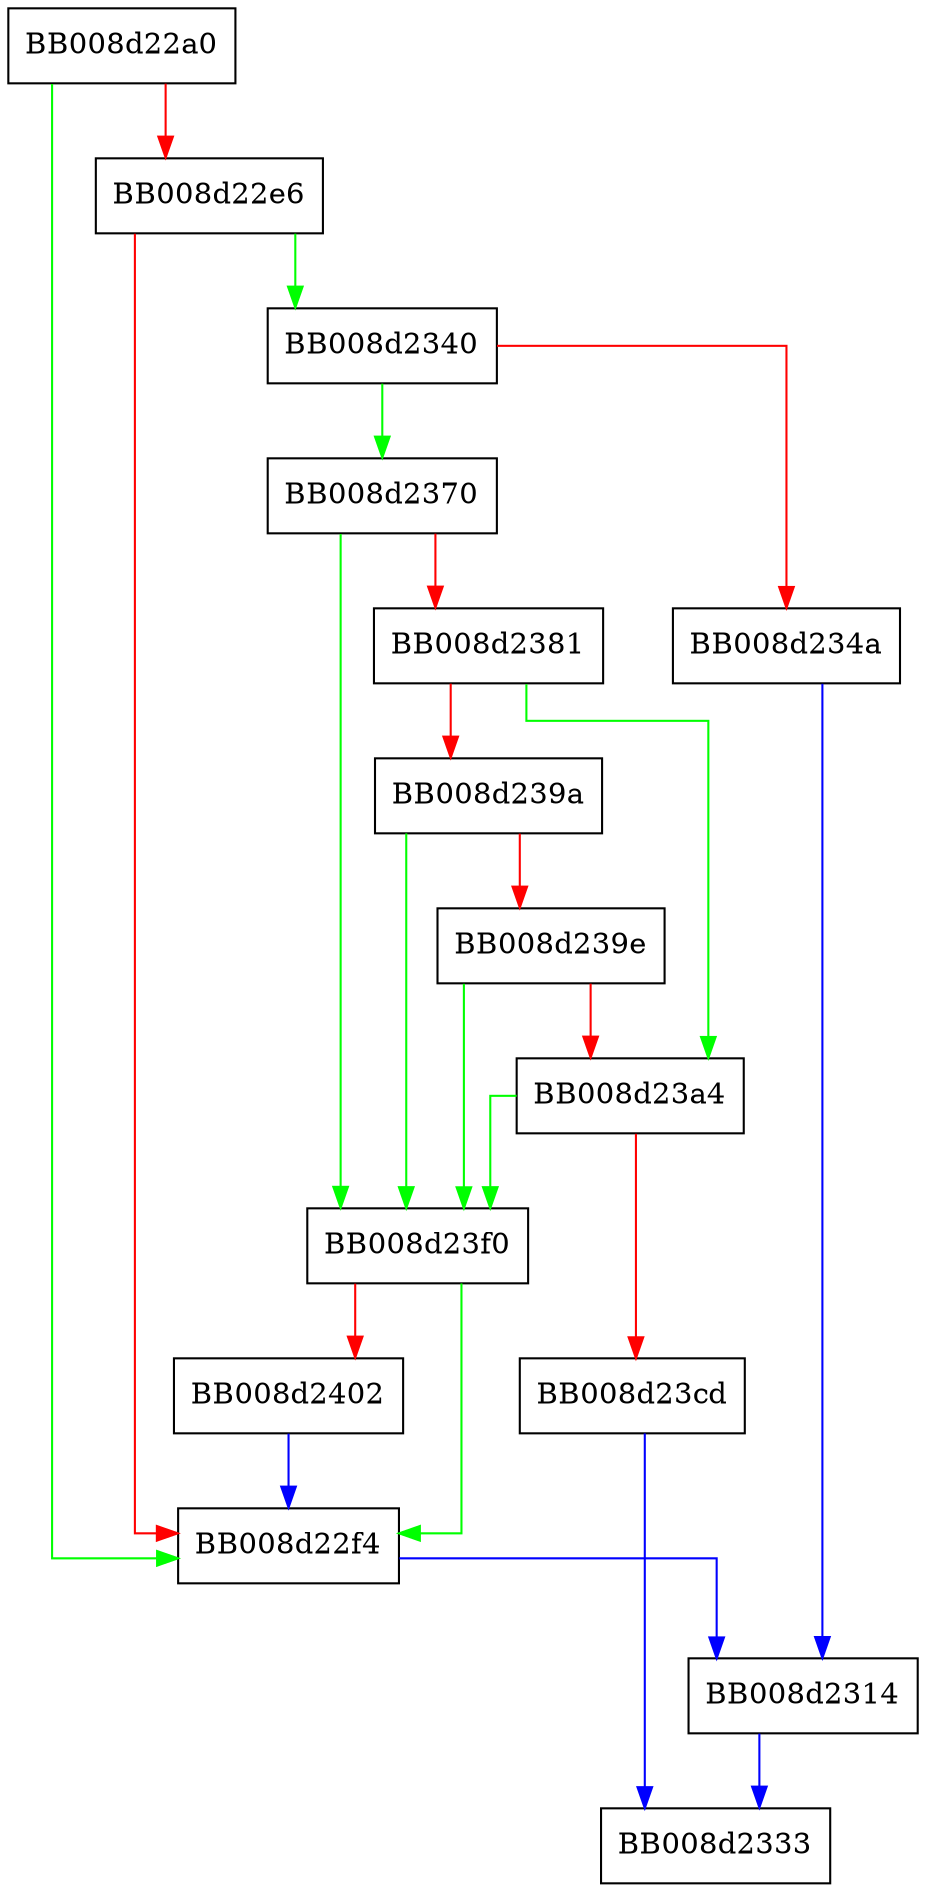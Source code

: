 digraph __tzset_parse_tz {
  node [shape="box"];
  graph [splines=ortho];
  BB008d22a0 -> BB008d22f4 [color="green"];
  BB008d22a0 -> BB008d22e6 [color="red"];
  BB008d22e6 -> BB008d2340 [color="green"];
  BB008d22e6 -> BB008d22f4 [color="red"];
  BB008d22f4 -> BB008d2314 [color="blue"];
  BB008d2314 -> BB008d2333 [color="blue"];
  BB008d2340 -> BB008d2370 [color="green"];
  BB008d2340 -> BB008d234a [color="red"];
  BB008d234a -> BB008d2314 [color="blue"];
  BB008d2370 -> BB008d23f0 [color="green"];
  BB008d2370 -> BB008d2381 [color="red"];
  BB008d2381 -> BB008d23a4 [color="green"];
  BB008d2381 -> BB008d239a [color="red"];
  BB008d239a -> BB008d23f0 [color="green"];
  BB008d239a -> BB008d239e [color="red"];
  BB008d239e -> BB008d23f0 [color="green"];
  BB008d239e -> BB008d23a4 [color="red"];
  BB008d23a4 -> BB008d23f0 [color="green"];
  BB008d23a4 -> BB008d23cd [color="red"];
  BB008d23cd -> BB008d2333 [color="blue"];
  BB008d23f0 -> BB008d22f4 [color="green"];
  BB008d23f0 -> BB008d2402 [color="red"];
  BB008d2402 -> BB008d22f4 [color="blue"];
}